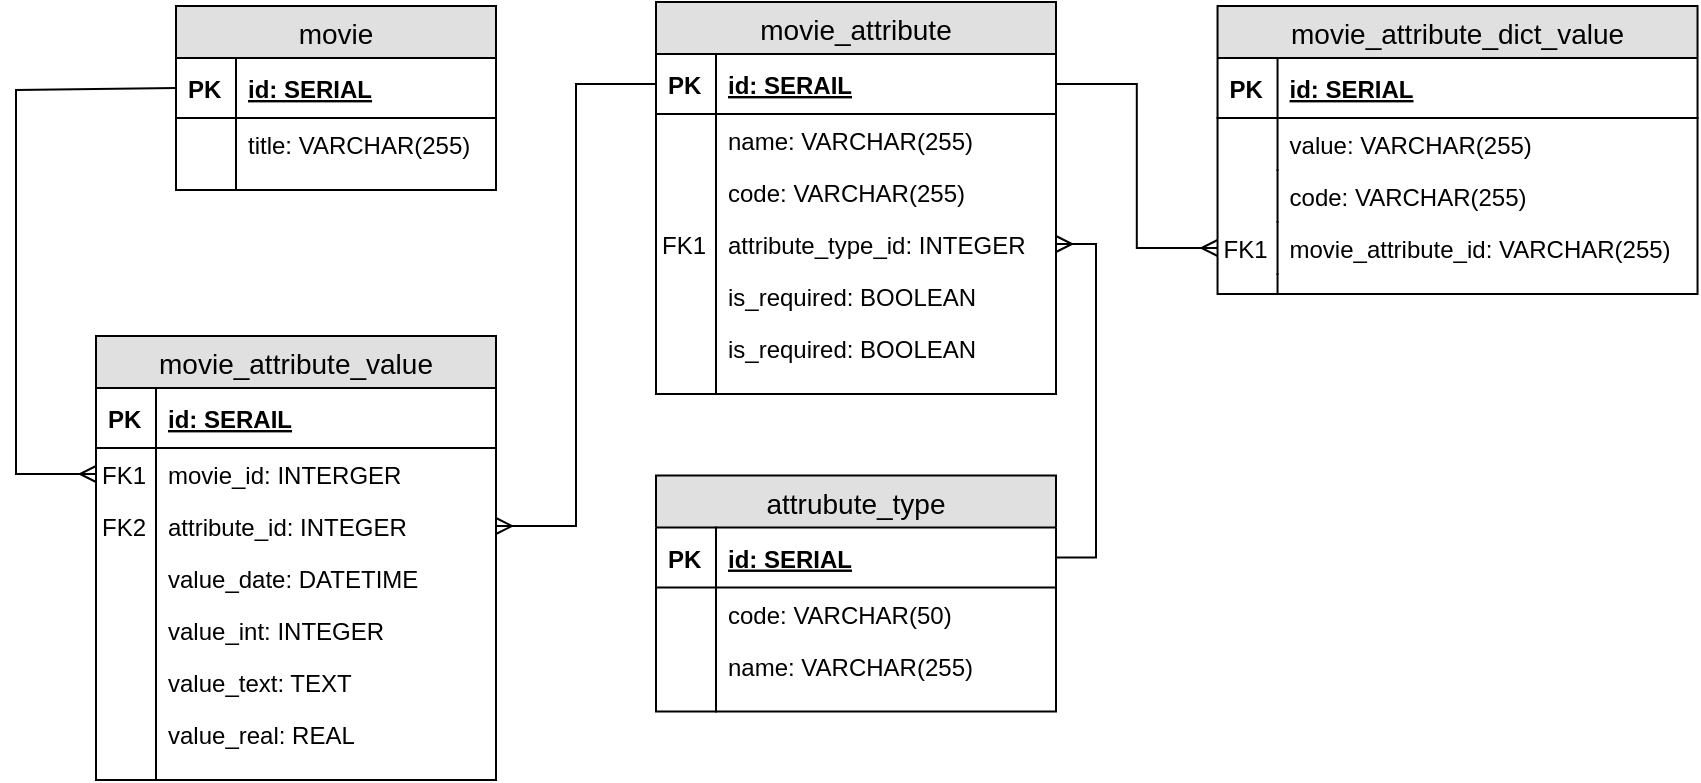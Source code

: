 <mxfile version="10.8.0" type="device"><diagram id="c5anbSmdWmFXhGmQqURZ" name="Page-1"><mxGraphModel dx="894" dy="587" grid="1" gridSize="10" guides="1" tooltips="1" connect="1" arrows="1" fold="1" page="1" pageScale="1" pageWidth="850" pageHeight="1100" math="0" shadow="0"><root><mxCell id="0"/><mxCell id="1" parent="0"/><mxCell id="73F0jJETN2hLiwnR074w-1" value="movie" style="swimlane;fontStyle=0;childLayout=stackLayout;horizontal=1;startSize=26;fillColor=#e0e0e0;horizontalStack=0;resizeParent=1;resizeParentMax=0;resizeLast=0;collapsible=1;marginBottom=0;swimlaneFillColor=#ffffff;align=center;fontSize=14;" parent="1" vertex="1"><mxGeometry x="120" y="81" width="160" height="92" as="geometry"/></mxCell><mxCell id="73F0jJETN2hLiwnR074w-2" value="id: SERIAL" style="shape=partialRectangle;top=0;left=0;right=0;bottom=1;align=left;verticalAlign=middle;fillColor=none;spacingLeft=34;spacingRight=4;overflow=hidden;rotatable=0;points=[[0,0.5],[1,0.5]];portConstraint=eastwest;dropTarget=0;fontStyle=5;fontSize=12;" parent="73F0jJETN2hLiwnR074w-1" vertex="1"><mxGeometry y="26" width="160" height="30" as="geometry"/></mxCell><mxCell id="73F0jJETN2hLiwnR074w-3" value="PK" style="shape=partialRectangle;top=0;left=0;bottom=0;fillColor=none;align=left;verticalAlign=middle;spacingLeft=4;spacingRight=4;overflow=hidden;rotatable=0;points=[];portConstraint=eastwest;part=1;fontSize=12;fontStyle=1" parent="73F0jJETN2hLiwnR074w-2" vertex="1" connectable="0"><mxGeometry width="30" height="30" as="geometry"/></mxCell><mxCell id="73F0jJETN2hLiwnR074w-4" value="title: VARCHAR(255)" style="shape=partialRectangle;top=0;left=0;right=0;bottom=0;align=left;verticalAlign=top;fillColor=none;spacingLeft=34;spacingRight=4;overflow=hidden;rotatable=0;points=[[0,0.5],[1,0.5]];portConstraint=eastwest;dropTarget=0;fontSize=12;" parent="73F0jJETN2hLiwnR074w-1" vertex="1"><mxGeometry y="56" width="160" height="26" as="geometry"/></mxCell><mxCell id="73F0jJETN2hLiwnR074w-5" value="" style="shape=partialRectangle;top=0;left=0;bottom=0;fillColor=none;align=left;verticalAlign=top;spacingLeft=4;spacingRight=4;overflow=hidden;rotatable=0;points=[];portConstraint=eastwest;part=1;fontSize=12;" parent="73F0jJETN2hLiwnR074w-4" vertex="1" connectable="0"><mxGeometry width="30" height="26" as="geometry"/></mxCell><mxCell id="73F0jJETN2hLiwnR074w-10" value="" style="shape=partialRectangle;top=0;left=0;right=0;bottom=0;align=left;verticalAlign=top;fillColor=none;spacingLeft=34;spacingRight=4;overflow=hidden;rotatable=0;points=[[0,0.5],[1,0.5]];portConstraint=eastwest;dropTarget=0;fontSize=12;" parent="73F0jJETN2hLiwnR074w-1" vertex="1"><mxGeometry y="82" width="160" height="10" as="geometry"/></mxCell><mxCell id="73F0jJETN2hLiwnR074w-11" value="" style="shape=partialRectangle;top=0;left=0;bottom=0;fillColor=none;align=left;verticalAlign=top;spacingLeft=4;spacingRight=4;overflow=hidden;rotatable=0;points=[];portConstraint=eastwest;part=1;fontSize=12;" parent="73F0jJETN2hLiwnR074w-10" vertex="1" connectable="0"><mxGeometry width="30" height="10" as="geometry"/></mxCell><mxCell id="73F0jJETN2hLiwnR074w-12" value="attrubute_type" style="swimlane;fontStyle=0;childLayout=stackLayout;horizontal=1;startSize=26;fillColor=#e0e0e0;horizontalStack=0;resizeParent=1;resizeParentMax=0;resizeLast=0;collapsible=1;marginBottom=0;swimlaneFillColor=#ffffff;align=center;fontSize=14;" parent="1" vertex="1"><mxGeometry x="360" y="315.769" width="200" height="118" as="geometry"/></mxCell><mxCell id="73F0jJETN2hLiwnR074w-13" value="id: SERIAL" style="shape=partialRectangle;top=0;left=0;right=0;bottom=1;align=left;verticalAlign=middle;fillColor=none;spacingLeft=34;spacingRight=4;overflow=hidden;rotatable=0;points=[[0,0.5],[1,0.5]];portConstraint=eastwest;dropTarget=0;fontStyle=5;fontSize=12;" parent="73F0jJETN2hLiwnR074w-12" vertex="1"><mxGeometry y="26" width="200" height="30" as="geometry"/></mxCell><mxCell id="73F0jJETN2hLiwnR074w-14" value="PK" style="shape=partialRectangle;top=0;left=0;bottom=0;fillColor=none;align=left;verticalAlign=middle;spacingLeft=4;spacingRight=4;overflow=hidden;rotatable=0;points=[];portConstraint=eastwest;part=1;fontSize=12;fontStyle=1" parent="73F0jJETN2hLiwnR074w-13" vertex="1" connectable="0"><mxGeometry width="30" height="30" as="geometry"/></mxCell><mxCell id="73F0jJETN2hLiwnR074w-15" value="code: VARCHAR(50)" style="shape=partialRectangle;top=0;left=0;right=0;bottom=0;align=left;verticalAlign=top;fillColor=none;spacingLeft=34;spacingRight=4;overflow=hidden;rotatable=0;points=[[0,0.5],[1,0.5]];portConstraint=eastwest;dropTarget=0;fontSize=12;" parent="73F0jJETN2hLiwnR074w-12" vertex="1"><mxGeometry y="56" width="200" height="26" as="geometry"/></mxCell><mxCell id="73F0jJETN2hLiwnR074w-16" value="" style="shape=partialRectangle;top=0;left=0;bottom=0;fillColor=none;align=left;verticalAlign=top;spacingLeft=4;spacingRight=4;overflow=hidden;rotatable=0;points=[];portConstraint=eastwest;part=1;fontSize=12;" parent="73F0jJETN2hLiwnR074w-15" vertex="1" connectable="0"><mxGeometry width="30" height="26" as="geometry"/></mxCell><mxCell id="73F0jJETN2hLiwnR074w-17" value="name: VARCHAR(255)" style="shape=partialRectangle;top=0;left=0;right=0;bottom=0;align=left;verticalAlign=top;fillColor=none;spacingLeft=34;spacingRight=4;overflow=hidden;rotatable=0;points=[[0,0.5],[1,0.5]];portConstraint=eastwest;dropTarget=0;fontSize=12;" parent="73F0jJETN2hLiwnR074w-12" vertex="1"><mxGeometry y="82" width="200" height="26" as="geometry"/></mxCell><mxCell id="73F0jJETN2hLiwnR074w-18" value="" style="shape=partialRectangle;top=0;left=0;bottom=0;fillColor=none;align=left;verticalAlign=top;spacingLeft=4;spacingRight=4;overflow=hidden;rotatable=0;points=[];portConstraint=eastwest;part=1;fontSize=12;" parent="73F0jJETN2hLiwnR074w-17" vertex="1" connectable="0"><mxGeometry width="30" height="26" as="geometry"/></mxCell><mxCell id="73F0jJETN2hLiwnR074w-21" value="" style="shape=partialRectangle;top=0;left=0;right=0;bottom=0;align=left;verticalAlign=top;fillColor=none;spacingLeft=34;spacingRight=4;overflow=hidden;rotatable=0;points=[[0,0.5],[1,0.5]];portConstraint=eastwest;dropTarget=0;fontSize=12;" parent="73F0jJETN2hLiwnR074w-12" vertex="1"><mxGeometry y="108" width="200" height="10" as="geometry"/></mxCell><mxCell id="73F0jJETN2hLiwnR074w-22" value="" style="shape=partialRectangle;top=0;left=0;bottom=0;fillColor=none;align=left;verticalAlign=top;spacingLeft=4;spacingRight=4;overflow=hidden;rotatable=0;points=[];portConstraint=eastwest;part=1;fontSize=12;" parent="73F0jJETN2hLiwnR074w-21" vertex="1" connectable="0"><mxGeometry width="30" height="10" as="geometry"/></mxCell><mxCell id="73F0jJETN2hLiwnR074w-23" value="movie_attribute" style="swimlane;fontStyle=0;childLayout=stackLayout;horizontal=1;startSize=26;fillColor=#e0e0e0;horizontalStack=0;resizeParent=1;resizeParentMax=0;resizeLast=0;collapsible=1;marginBottom=0;swimlaneFillColor=#ffffff;align=center;fontSize=14;" parent="1" vertex="1"><mxGeometry x="360" y="79" width="200" height="196" as="geometry"/></mxCell><mxCell id="73F0jJETN2hLiwnR074w-24" value="id: SERAIL" style="shape=partialRectangle;top=0;left=0;right=0;bottom=1;align=left;verticalAlign=middle;fillColor=none;spacingLeft=34;spacingRight=4;overflow=hidden;rotatable=0;points=[[0,0.5],[1,0.5]];portConstraint=eastwest;dropTarget=0;fontStyle=5;fontSize=12;" parent="73F0jJETN2hLiwnR074w-23" vertex="1"><mxGeometry y="26" width="200" height="30" as="geometry"/></mxCell><mxCell id="73F0jJETN2hLiwnR074w-25" value="PK" style="shape=partialRectangle;top=0;left=0;bottom=0;fillColor=none;align=left;verticalAlign=middle;spacingLeft=4;spacingRight=4;overflow=hidden;rotatable=0;points=[];portConstraint=eastwest;part=1;fontSize=12;fontStyle=1" parent="73F0jJETN2hLiwnR074w-24" vertex="1" connectable="0"><mxGeometry width="30" height="30" as="geometry"/></mxCell><mxCell id="73F0jJETN2hLiwnR074w-26" value="name: VARCHAR(255)" style="shape=partialRectangle;top=0;left=0;right=0;bottom=0;align=left;verticalAlign=top;fillColor=none;spacingLeft=34;spacingRight=4;overflow=hidden;rotatable=0;points=[[0,0.5],[1,0.5]];portConstraint=eastwest;dropTarget=0;fontSize=12;" parent="73F0jJETN2hLiwnR074w-23" vertex="1"><mxGeometry y="56" width="200" height="26" as="geometry"/></mxCell><mxCell id="73F0jJETN2hLiwnR074w-27" value="" style="shape=partialRectangle;top=0;left=0;bottom=0;fillColor=none;align=left;verticalAlign=top;spacingLeft=4;spacingRight=4;overflow=hidden;rotatable=0;points=[];portConstraint=eastwest;part=1;fontSize=12;" parent="73F0jJETN2hLiwnR074w-26" vertex="1" connectable="0"><mxGeometry width="30" height="26" as="geometry"/></mxCell><mxCell id="73F0jJETN2hLiwnR074w-68" value="code: VARCHAR(255)" style="shape=partialRectangle;top=0;left=0;right=0;bottom=0;align=left;verticalAlign=top;fillColor=none;spacingLeft=34;spacingRight=4;overflow=hidden;rotatable=0;points=[[0,0.5],[1,0.5]];portConstraint=eastwest;dropTarget=0;fontSize=12;" parent="73F0jJETN2hLiwnR074w-23" vertex="1"><mxGeometry y="82" width="200" height="26" as="geometry"/></mxCell><mxCell id="73F0jJETN2hLiwnR074w-69" value="" style="shape=partialRectangle;top=0;left=0;bottom=0;fillColor=none;align=left;verticalAlign=top;spacingLeft=4;spacingRight=4;overflow=hidden;rotatable=0;points=[];portConstraint=eastwest;part=1;fontSize=12;" parent="73F0jJETN2hLiwnR074w-68" vertex="1" connectable="0"><mxGeometry width="30" height="26" as="geometry"/></mxCell><mxCell id="73F0jJETN2hLiwnR074w-28" value="attribute_type_id: INTEGER" style="shape=partialRectangle;top=0;left=0;right=0;bottom=0;align=left;verticalAlign=top;fillColor=none;spacingLeft=34;spacingRight=4;overflow=hidden;rotatable=0;points=[[0,0.5],[1,0.5]];portConstraint=eastwest;dropTarget=0;fontSize=12;" parent="73F0jJETN2hLiwnR074w-23" vertex="1"><mxGeometry y="108" width="200" height="26" as="geometry"/></mxCell><mxCell id="73F0jJETN2hLiwnR074w-29" value="FK1" style="shape=partialRectangle;top=0;left=0;bottom=0;fillColor=none;align=left;verticalAlign=top;spacingLeft=1;spacingRight=4;overflow=hidden;rotatable=0;points=[];portConstraint=eastwest;part=1;fontSize=12;" parent="73F0jJETN2hLiwnR074w-28" vertex="1" connectable="0"><mxGeometry width="30" height="26" as="geometry"/></mxCell><mxCell id="73F0jJETN2hLiwnR074w-30" value="is_required: BOOLEAN" style="shape=partialRectangle;top=0;left=0;right=0;bottom=0;align=left;verticalAlign=top;fillColor=none;spacingLeft=34;spacingRight=4;overflow=hidden;rotatable=0;points=[[0,0.5],[1,0.5]];portConstraint=eastwest;dropTarget=0;fontSize=12;" parent="73F0jJETN2hLiwnR074w-23" vertex="1"><mxGeometry y="134" width="200" height="26" as="geometry"/></mxCell><mxCell id="73F0jJETN2hLiwnR074w-31" value="" style="shape=partialRectangle;top=0;left=0;bottom=0;fillColor=none;align=left;verticalAlign=top;spacingLeft=4;spacingRight=4;overflow=hidden;rotatable=0;points=[];portConstraint=eastwest;part=1;fontSize=12;" parent="73F0jJETN2hLiwnR074w-30" vertex="1" connectable="0"><mxGeometry width="30" height="26" as="geometry"/></mxCell><mxCell id="73F0jJETN2hLiwnR074w-34" value="is_required: BOOLEAN" style="shape=partialRectangle;top=0;left=0;right=0;bottom=0;align=left;verticalAlign=top;fillColor=none;spacingLeft=34;spacingRight=4;overflow=hidden;rotatable=0;points=[[0,0.5],[1,0.5]];portConstraint=eastwest;dropTarget=0;fontSize=12;" parent="73F0jJETN2hLiwnR074w-23" vertex="1"><mxGeometry y="160" width="200" height="26" as="geometry"/></mxCell><mxCell id="73F0jJETN2hLiwnR074w-35" value="" style="shape=partialRectangle;top=0;left=0;bottom=0;fillColor=none;align=left;verticalAlign=top;spacingLeft=4;spacingRight=4;overflow=hidden;rotatable=0;points=[];portConstraint=eastwest;part=1;fontSize=12;" parent="73F0jJETN2hLiwnR074w-34" vertex="1" connectable="0"><mxGeometry width="30" height="26" as="geometry"/></mxCell><mxCell id="73F0jJETN2hLiwnR074w-32" value="" style="shape=partialRectangle;top=0;left=0;right=0;bottom=0;align=left;verticalAlign=top;fillColor=none;spacingLeft=34;spacingRight=4;overflow=hidden;rotatable=0;points=[[0,0.5],[1,0.5]];portConstraint=eastwest;dropTarget=0;fontSize=12;" parent="73F0jJETN2hLiwnR074w-23" vertex="1"><mxGeometry y="186" width="200" height="10" as="geometry"/></mxCell><mxCell id="73F0jJETN2hLiwnR074w-33" value="" style="shape=partialRectangle;top=0;left=0;bottom=0;fillColor=none;align=left;verticalAlign=top;spacingLeft=4;spacingRight=4;overflow=hidden;rotatable=0;points=[];portConstraint=eastwest;part=1;fontSize=12;" parent="73F0jJETN2hLiwnR074w-32" vertex="1" connectable="0"><mxGeometry width="30" height="10" as="geometry"/></mxCell><mxCell id="73F0jJETN2hLiwnR074w-36" value="movie_attribute_value" style="swimlane;fontStyle=0;childLayout=stackLayout;horizontal=1;startSize=26;fillColor=#e0e0e0;horizontalStack=0;resizeParent=1;resizeParentMax=0;resizeLast=0;collapsible=1;marginBottom=0;swimlaneFillColor=#ffffff;align=center;fontSize=14;" parent="1" vertex="1"><mxGeometry x="80" y="246" width="200" height="222" as="geometry"/></mxCell><mxCell id="73F0jJETN2hLiwnR074w-37" value="id: SERAIL" style="shape=partialRectangle;top=0;left=0;right=0;bottom=1;align=left;verticalAlign=middle;fillColor=none;spacingLeft=34;spacingRight=4;overflow=hidden;rotatable=0;points=[[0,0.5],[1,0.5]];portConstraint=eastwest;dropTarget=0;fontStyle=5;fontSize=12;" parent="73F0jJETN2hLiwnR074w-36" vertex="1"><mxGeometry y="26" width="200" height="30" as="geometry"/></mxCell><mxCell id="73F0jJETN2hLiwnR074w-38" value="PK" style="shape=partialRectangle;top=0;left=0;bottom=0;fillColor=none;align=left;verticalAlign=middle;spacingLeft=4;spacingRight=4;overflow=hidden;rotatable=0;points=[];portConstraint=eastwest;part=1;fontSize=12;fontStyle=1" parent="73F0jJETN2hLiwnR074w-37" vertex="1" connectable="0"><mxGeometry width="30" height="30" as="geometry"/></mxCell><mxCell id="73F0jJETN2hLiwnR074w-39" value="movie_id: INTERGER" style="shape=partialRectangle;top=0;left=0;right=0;bottom=0;align=left;verticalAlign=top;fillColor=none;spacingLeft=34;spacingRight=4;overflow=hidden;rotatable=0;points=[[0,0.5],[1,0.5]];portConstraint=eastwest;dropTarget=0;fontSize=12;" parent="73F0jJETN2hLiwnR074w-36" vertex="1"><mxGeometry y="56" width="200" height="26" as="geometry"/></mxCell><mxCell id="73F0jJETN2hLiwnR074w-40" value="FK1" style="shape=partialRectangle;top=0;left=0;bottom=0;fillColor=none;align=left;verticalAlign=top;spacingLeft=1;spacingRight=4;overflow=hidden;rotatable=0;points=[];portConstraint=eastwest;part=1;fontSize=12;" parent="73F0jJETN2hLiwnR074w-39" vertex="1" connectable="0"><mxGeometry width="30" height="26" as="geometry"/></mxCell><mxCell id="73F0jJETN2hLiwnR074w-41" value="attribute_id: INTEGER" style="shape=partialRectangle;top=0;left=0;right=0;bottom=0;align=left;verticalAlign=top;fillColor=none;spacingLeft=34;spacingRight=4;overflow=hidden;rotatable=0;points=[[0,0.5],[1,0.5]];portConstraint=eastwest;dropTarget=0;fontSize=12;" parent="73F0jJETN2hLiwnR074w-36" vertex="1"><mxGeometry y="82" width="200" height="26" as="geometry"/></mxCell><mxCell id="73F0jJETN2hLiwnR074w-42" value="FK2" style="shape=partialRectangle;top=0;left=0;bottom=0;fillColor=none;align=left;verticalAlign=top;spacingLeft=1;spacingRight=4;overflow=hidden;rotatable=0;points=[];portConstraint=eastwest;part=1;fontSize=12;" parent="73F0jJETN2hLiwnR074w-41" vertex="1" connectable="0"><mxGeometry width="30" height="26" as="geometry"/></mxCell><mxCell id="73F0jJETN2hLiwnR074w-43" value="value_date: DATETIME" style="shape=partialRectangle;top=0;left=0;right=0;bottom=0;align=left;verticalAlign=top;fillColor=none;spacingLeft=34;spacingRight=4;overflow=hidden;rotatable=0;points=[[0,0.5],[1,0.5]];portConstraint=eastwest;dropTarget=0;fontSize=12;" parent="73F0jJETN2hLiwnR074w-36" vertex="1"><mxGeometry y="108" width="200" height="26" as="geometry"/></mxCell><mxCell id="73F0jJETN2hLiwnR074w-44" value="" style="shape=partialRectangle;top=0;left=0;bottom=0;fillColor=none;align=left;verticalAlign=top;spacingLeft=4;spacingRight=4;overflow=hidden;rotatable=0;points=[];portConstraint=eastwest;part=1;fontSize=12;" parent="73F0jJETN2hLiwnR074w-43" vertex="1" connectable="0"><mxGeometry width="30" height="26" as="geometry"/></mxCell><mxCell id="73F0jJETN2hLiwnR074w-47" value="value_int: INTEGER" style="shape=partialRectangle;top=0;left=0;right=0;bottom=0;align=left;verticalAlign=top;fillColor=none;spacingLeft=34;spacingRight=4;overflow=hidden;rotatable=0;points=[[0,0.5],[1,0.5]];portConstraint=eastwest;dropTarget=0;fontSize=12;" parent="73F0jJETN2hLiwnR074w-36" vertex="1"><mxGeometry y="134" width="200" height="26" as="geometry"/></mxCell><mxCell id="73F0jJETN2hLiwnR074w-48" value="" style="shape=partialRectangle;top=0;left=0;bottom=0;fillColor=none;align=left;verticalAlign=top;spacingLeft=4;spacingRight=4;overflow=hidden;rotatable=0;points=[];portConstraint=eastwest;part=1;fontSize=12;" parent="73F0jJETN2hLiwnR074w-47" vertex="1" connectable="0"><mxGeometry width="30" height="26" as="geometry"/></mxCell><mxCell id="73F0jJETN2hLiwnR074w-49" value="value_text: TEXT&#10;" style="shape=partialRectangle;top=0;left=0;right=0;bottom=0;align=left;verticalAlign=top;fillColor=none;spacingLeft=34;spacingRight=4;overflow=hidden;rotatable=0;points=[[0,0.5],[1,0.5]];portConstraint=eastwest;dropTarget=0;fontSize=12;" parent="73F0jJETN2hLiwnR074w-36" vertex="1"><mxGeometry y="160" width="200" height="26" as="geometry"/></mxCell><mxCell id="73F0jJETN2hLiwnR074w-50" value="" style="shape=partialRectangle;top=0;left=0;bottom=0;fillColor=none;align=left;verticalAlign=top;spacingLeft=4;spacingRight=4;overflow=hidden;rotatable=0;points=[];portConstraint=eastwest;part=1;fontSize=12;" parent="73F0jJETN2hLiwnR074w-49" vertex="1" connectable="0"><mxGeometry width="30" height="26" as="geometry"/></mxCell><mxCell id="73F0jJETN2hLiwnR074w-51" value="value_real: REAL&#10;" style="shape=partialRectangle;top=0;left=0;right=0;bottom=0;align=left;verticalAlign=top;fillColor=none;spacingLeft=34;spacingRight=4;overflow=hidden;rotatable=0;points=[[0,0.5],[1,0.5]];portConstraint=eastwest;dropTarget=0;fontSize=12;" parent="73F0jJETN2hLiwnR074w-36" vertex="1"><mxGeometry y="186" width="200" height="26" as="geometry"/></mxCell><mxCell id="73F0jJETN2hLiwnR074w-52" value="" style="shape=partialRectangle;top=0;left=0;bottom=0;fillColor=none;align=left;verticalAlign=top;spacingLeft=4;spacingRight=4;overflow=hidden;rotatable=0;points=[];portConstraint=eastwest;part=1;fontSize=12;" parent="73F0jJETN2hLiwnR074w-51" vertex="1" connectable="0"><mxGeometry width="30" height="26" as="geometry"/></mxCell><mxCell id="73F0jJETN2hLiwnR074w-45" value="" style="shape=partialRectangle;top=0;left=0;right=0;bottom=0;align=left;verticalAlign=top;fillColor=none;spacingLeft=34;spacingRight=4;overflow=hidden;rotatable=0;points=[[0,0.5],[1,0.5]];portConstraint=eastwest;dropTarget=0;fontSize=12;" parent="73F0jJETN2hLiwnR074w-36" vertex="1"><mxGeometry y="212" width="200" height="10" as="geometry"/></mxCell><mxCell id="73F0jJETN2hLiwnR074w-46" value="" style="shape=partialRectangle;top=0;left=0;bottom=0;fillColor=none;align=left;verticalAlign=top;spacingLeft=4;spacingRight=4;overflow=hidden;rotatable=0;points=[];portConstraint=eastwest;part=1;fontSize=12;" parent="73F0jJETN2hLiwnR074w-45" vertex="1" connectable="0"><mxGeometry width="30" height="10" as="geometry"/></mxCell><mxCell id="73F0jJETN2hLiwnR074w-54" style="edgeStyle=orthogonalEdgeStyle;rounded=0;orthogonalLoop=1;jettySize=auto;html=1;exitX=0;exitY=0.5;exitDx=0;exitDy=0;entryX=1;entryY=0.5;entryDx=0;entryDy=0;startArrow=none;startFill=0;endArrow=ERmany;endFill=0;" parent="1" source="73F0jJETN2hLiwnR074w-24" target="73F0jJETN2hLiwnR074w-41" edge="1"><mxGeometry relative="1" as="geometry"/></mxCell><mxCell id="73F0jJETN2hLiwnR074w-55" style="edgeStyle=orthogonalEdgeStyle;rounded=0;orthogonalLoop=1;jettySize=auto;html=1;exitX=0;exitY=0.5;exitDx=0;exitDy=0;entryX=0;entryY=0.5;entryDx=0;entryDy=0;startArrow=none;startFill=0;endArrow=ERmany;endFill=0;" parent="1" source="73F0jJETN2hLiwnR074w-2" target="73F0jJETN2hLiwnR074w-39" edge="1"><mxGeometry relative="1" as="geometry"><Array as="points"><mxPoint x="40" y="123"/><mxPoint x="40" y="315"/></Array></mxGeometry></mxCell><mxCell id="73F0jJETN2hLiwnR074w-56" value="movie_attribute_dict_value" style="swimlane;fontStyle=0;childLayout=stackLayout;horizontal=1;startSize=26;fillColor=#e0e0e0;horizontalStack=0;resizeParent=1;resizeParentMax=0;resizeLast=0;collapsible=1;marginBottom=0;swimlaneFillColor=#ffffff;align=center;fontSize=14;" parent="1" vertex="1"><mxGeometry x="640.769" y="81" width="240" height="144" as="geometry"/></mxCell><mxCell id="73F0jJETN2hLiwnR074w-57" value="id: SERIAL" style="shape=partialRectangle;top=0;left=0;right=0;bottom=1;align=left;verticalAlign=middle;fillColor=none;spacingLeft=34;spacingRight=4;overflow=hidden;rotatable=0;points=[[0,0.5],[1,0.5]];portConstraint=eastwest;dropTarget=0;fontStyle=5;fontSize=12;" parent="73F0jJETN2hLiwnR074w-56" vertex="1"><mxGeometry y="26" width="240" height="30" as="geometry"/></mxCell><mxCell id="73F0jJETN2hLiwnR074w-58" value="PK" style="shape=partialRectangle;top=0;left=0;bottom=0;fillColor=none;align=left;verticalAlign=middle;spacingLeft=4;spacingRight=4;overflow=hidden;rotatable=0;points=[];portConstraint=eastwest;part=1;fontSize=12;fontStyle=1" parent="73F0jJETN2hLiwnR074w-57" vertex="1" connectable="0"><mxGeometry width="30" height="30" as="geometry"/></mxCell><mxCell id="73F0jJETN2hLiwnR074w-59" value="value: VARCHAR(255)" style="shape=partialRectangle;top=0;left=0;right=0;bottom=0;align=left;verticalAlign=top;fillColor=none;spacingLeft=34;spacingRight=4;overflow=hidden;rotatable=0;points=[[0,0.5],[1,0.5]];portConstraint=eastwest;dropTarget=0;fontSize=12;" parent="73F0jJETN2hLiwnR074w-56" vertex="1"><mxGeometry y="56" width="240" height="26" as="geometry"/></mxCell><mxCell id="73F0jJETN2hLiwnR074w-60" value="" style="shape=partialRectangle;top=0;left=0;bottom=0;fillColor=none;align=left;verticalAlign=top;spacingLeft=4;spacingRight=4;overflow=hidden;rotatable=0;points=[];portConstraint=eastwest;part=1;fontSize=12;" parent="73F0jJETN2hLiwnR074w-59" vertex="1" connectable="0"><mxGeometry width="30" height="26" as="geometry"/></mxCell><mxCell id="73F0jJETN2hLiwnR074w-70" value="code: VARCHAR(255)" style="shape=partialRectangle;top=0;left=0;right=0;bottom=0;align=left;verticalAlign=top;fillColor=none;spacingLeft=34;spacingRight=4;overflow=hidden;rotatable=0;points=[[0,0.5],[1,0.5]];portConstraint=eastwest;dropTarget=0;fontSize=12;" parent="73F0jJETN2hLiwnR074w-56" vertex="1"><mxGeometry y="82" width="240" height="26" as="geometry"/></mxCell><mxCell id="73F0jJETN2hLiwnR074w-71" value="" style="shape=partialRectangle;top=0;left=0;bottom=0;fillColor=none;align=left;verticalAlign=top;spacingLeft=4;spacingRight=4;overflow=hidden;rotatable=0;points=[];portConstraint=eastwest;part=1;fontSize=12;" parent="73F0jJETN2hLiwnR074w-70" vertex="1" connectable="0"><mxGeometry width="30" height="26" as="geometry"/></mxCell><mxCell id="73F0jJETN2hLiwnR074w-72" value="movie_attribute_id: VARCHAR(255)" style="shape=partialRectangle;top=0;left=0;right=0;bottom=0;align=left;verticalAlign=top;fillColor=none;spacingLeft=34;spacingRight=4;overflow=hidden;rotatable=0;points=[[0,0.5],[1,0.5]];portConstraint=eastwest;dropTarget=0;fontSize=12;" parent="73F0jJETN2hLiwnR074w-56" vertex="1"><mxGeometry y="108" width="240" height="26" as="geometry"/></mxCell><mxCell id="73F0jJETN2hLiwnR074w-73" value="FK1" style="shape=partialRectangle;top=0;left=0;bottom=0;fillColor=none;align=left;verticalAlign=top;spacingLeft=1;spacingRight=4;overflow=hidden;rotatable=0;points=[];portConstraint=eastwest;part=1;fontSize=12;" parent="73F0jJETN2hLiwnR074w-72" vertex="1" connectable="0"><mxGeometry width="30" height="26" as="geometry"/></mxCell><mxCell id="73F0jJETN2hLiwnR074w-65" value="" style="shape=partialRectangle;top=0;left=0;right=0;bottom=0;align=left;verticalAlign=top;fillColor=none;spacingLeft=34;spacingRight=4;overflow=hidden;rotatable=0;points=[[0,0.5],[1,0.5]];portConstraint=eastwest;dropTarget=0;fontSize=12;" parent="73F0jJETN2hLiwnR074w-56" vertex="1"><mxGeometry y="134" width="240" height="10" as="geometry"/></mxCell><mxCell id="73F0jJETN2hLiwnR074w-66" value="" style="shape=partialRectangle;top=0;left=0;bottom=0;fillColor=none;align=left;verticalAlign=top;spacingLeft=4;spacingRight=4;overflow=hidden;rotatable=0;points=[];portConstraint=eastwest;part=1;fontSize=12;" parent="73F0jJETN2hLiwnR074w-65" vertex="1" connectable="0"><mxGeometry width="30" height="10" as="geometry"/></mxCell><mxCell id="73F0jJETN2hLiwnR074w-75" style="edgeStyle=orthogonalEdgeStyle;rounded=0;orthogonalLoop=1;jettySize=auto;html=1;exitX=1;exitY=0.5;exitDx=0;exitDy=0;entryX=0;entryY=0.5;entryDx=0;entryDy=0;startArrow=none;startFill=0;endArrow=ERmany;endFill=0;" parent="1" source="73F0jJETN2hLiwnR074w-24" target="73F0jJETN2hLiwnR074w-72" edge="1"><mxGeometry relative="1" as="geometry"/></mxCell><mxCell id="73F0jJETN2hLiwnR074w-76" style="edgeStyle=orthogonalEdgeStyle;rounded=0;orthogonalLoop=1;jettySize=auto;html=1;exitX=1;exitY=0.5;exitDx=0;exitDy=0;entryX=1;entryY=0.5;entryDx=0;entryDy=0;startArrow=none;startFill=0;endArrow=ERmany;endFill=0;" parent="1" source="73F0jJETN2hLiwnR074w-13" target="73F0jJETN2hLiwnR074w-28" edge="1"><mxGeometry relative="1" as="geometry"/></mxCell></root></mxGraphModel></diagram></mxfile>